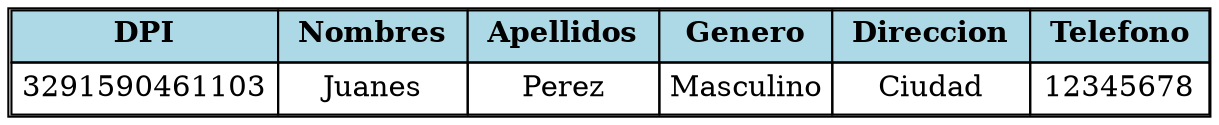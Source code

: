  digraph G {
 NodoTabla [ label = <<TABLE border="1" cellspacing="0" cellpadding="4">
 <TR>
 <TD bgcolor="lightblue"><B> DPI </B></TD>
 <TD bgcolor="lightblue"><B> Nombres </B></TD>
 <TD bgcolor="lightblue"><B> Apellidos </B></TD>
 <TD bgcolor="lightblue"><B> Genero </B></TD>
 <TD bgcolor="lightblue"><B> Direccion </B></TD>
 <TD bgcolor="lightblue"><B> Telefono </B></TD>
 </TR>
 <TR>
 <TD>3291590461103</TD>
 <TD>Juanes</TD>
 <TD>Perez</TD>
 <TD>Masculino</TD>
 <TD>Ciudad</TD>
 <TD>12345678</TD>
 </TR>
 </TABLE>> margin=0 shape=none]
 }
